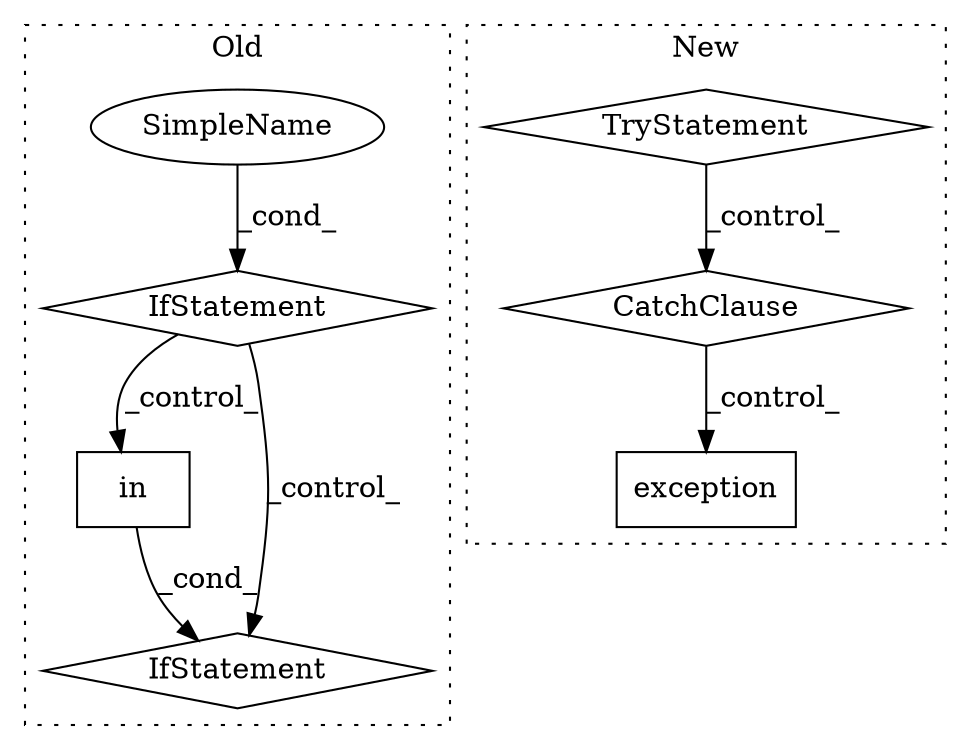 digraph G {
subgraph cluster0 {
1 [label="in" a="105" s="6057" l="52" shape="box"];
4 [label="IfStatement" a="25" s="5756,5809" l="8,2" shape="diamond"];
5 [label="SimpleName" a="42" s="" l="" shape="ellipse"];
6 [label="IfStatement" a="25" s="6049,6109" l="8,2" shape="diamond"];
label = "Old";
style="dotted";
}
subgraph cluster1 {
2 [label="exception" a="32" s="5914,5946" l="10,1" shape="box"];
3 [label="CatchClause" a="12" s="5803,5825" l="11,2" shape="diamond"];
7 [label="TryStatement" a="54" s="5740" l="4" shape="diamond"];
label = "New";
style="dotted";
}
1 -> 6 [label="_cond_"];
3 -> 2 [label="_control_"];
4 -> 1 [label="_control_"];
4 -> 6 [label="_control_"];
5 -> 4 [label="_cond_"];
7 -> 3 [label="_control_"];
}